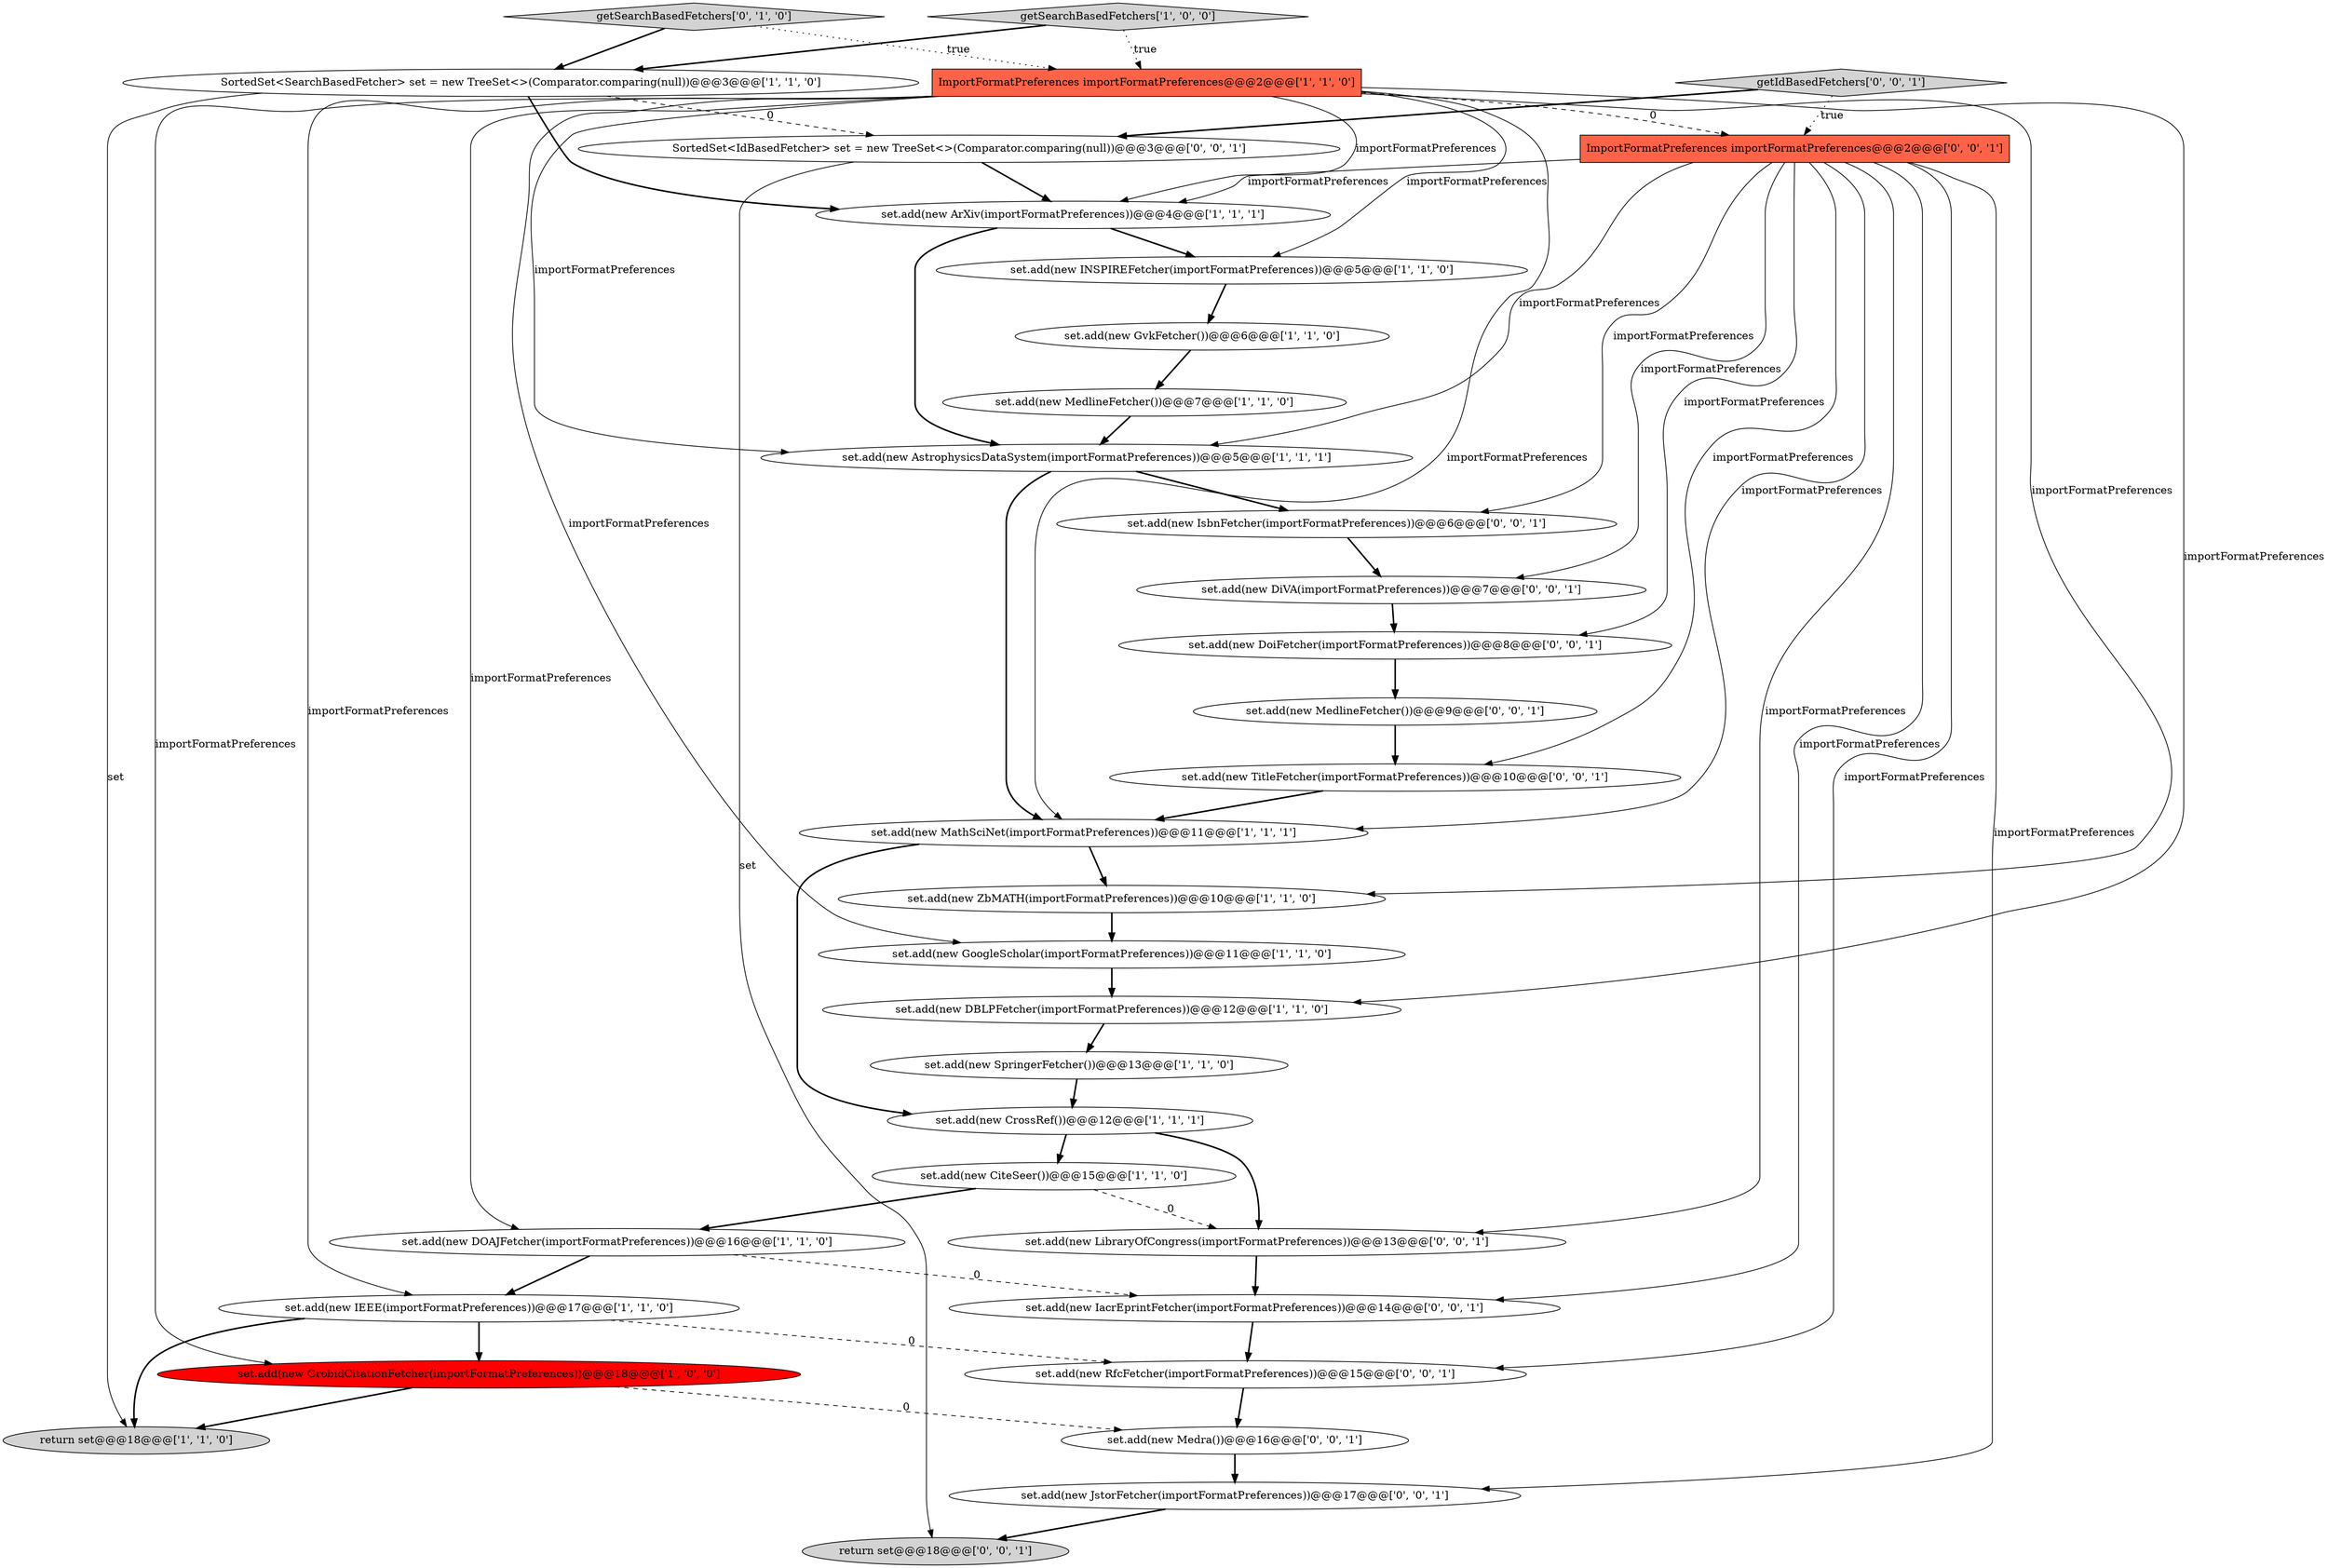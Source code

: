 digraph {
32 [style = filled, label = "set.add(new LibraryOfCongress(importFormatPreferences))@@@13@@@['0', '0', '1']", fillcolor = white, shape = ellipse image = "AAA0AAABBB3BBB"];
1 [style = filled, label = "set.add(new GoogleScholar(importFormatPreferences))@@@11@@@['1', '1', '0']", fillcolor = white, shape = ellipse image = "AAA0AAABBB1BBB"];
13 [style = filled, label = "set.add(new DBLPFetcher(importFormatPreferences))@@@12@@@['1', '1', '0']", fillcolor = white, shape = ellipse image = "AAA0AAABBB1BBB"];
22 [style = filled, label = "set.add(new MedlineFetcher())@@@9@@@['0', '0', '1']", fillcolor = white, shape = ellipse image = "AAA0AAABBB3BBB"];
29 [style = filled, label = "set.add(new IsbnFetcher(importFormatPreferences))@@@6@@@['0', '0', '1']", fillcolor = white, shape = ellipse image = "AAA0AAABBB3BBB"];
33 [style = filled, label = "return set@@@18@@@['0', '0', '1']", fillcolor = lightgray, shape = ellipse image = "AAA0AAABBB3BBB"];
9 [style = filled, label = "set.add(new CrossRef())@@@12@@@['1', '1', '1']", fillcolor = white, shape = ellipse image = "AAA0AAABBB1BBB"];
4 [style = filled, label = "set.add(new INSPIREFetcher(importFormatPreferences))@@@5@@@['1', '1', '0']", fillcolor = white, shape = ellipse image = "AAA0AAABBB1BBB"];
2 [style = filled, label = "set.add(new AstrophysicsDataSystem(importFormatPreferences))@@@5@@@['1', '1', '1']", fillcolor = white, shape = ellipse image = "AAA0AAABBB1BBB"];
6 [style = filled, label = "set.add(new GrobidCitationFetcher(importFormatPreferences))@@@18@@@['1', '0', '0']", fillcolor = red, shape = ellipse image = "AAA1AAABBB1BBB"];
25 [style = filled, label = "set.add(new TitleFetcher(importFormatPreferences))@@@10@@@['0', '0', '1']", fillcolor = white, shape = ellipse image = "AAA0AAABBB3BBB"];
30 [style = filled, label = "set.add(new RfcFetcher(importFormatPreferences))@@@15@@@['0', '0', '1']", fillcolor = white, shape = ellipse image = "AAA0AAABBB3BBB"];
31 [style = filled, label = "set.add(new Medra())@@@16@@@['0', '0', '1']", fillcolor = white, shape = ellipse image = "AAA0AAABBB3BBB"];
18 [style = filled, label = "set.add(new IEEE(importFormatPreferences))@@@17@@@['1', '1', '0']", fillcolor = white, shape = ellipse image = "AAA0AAABBB1BBB"];
15 [style = filled, label = "ImportFormatPreferences importFormatPreferences@@@2@@@['1', '1', '0']", fillcolor = tomato, shape = box image = "AAA0AAABBB1BBB"];
26 [style = filled, label = "set.add(new JstorFetcher(importFormatPreferences))@@@17@@@['0', '0', '1']", fillcolor = white, shape = ellipse image = "AAA0AAABBB3BBB"];
8 [style = filled, label = "SortedSet<SearchBasedFetcher> set = new TreeSet<>(Comparator.comparing(null))@@@3@@@['1', '1', '0']", fillcolor = white, shape = ellipse image = "AAA0AAABBB1BBB"];
0 [style = filled, label = "set.add(new ArXiv(importFormatPreferences))@@@4@@@['1', '1', '1']", fillcolor = white, shape = ellipse image = "AAA0AAABBB1BBB"];
11 [style = filled, label = "set.add(new DOAJFetcher(importFormatPreferences))@@@16@@@['1', '1', '0']", fillcolor = white, shape = ellipse image = "AAA0AAABBB1BBB"];
3 [style = filled, label = "return set@@@18@@@['1', '1', '0']", fillcolor = lightgray, shape = ellipse image = "AAA0AAABBB1BBB"];
21 [style = filled, label = "set.add(new DoiFetcher(importFormatPreferences))@@@8@@@['0', '0', '1']", fillcolor = white, shape = ellipse image = "AAA0AAABBB3BBB"];
24 [style = filled, label = "getIdBasedFetchers['0', '0', '1']", fillcolor = lightgray, shape = diamond image = "AAA0AAABBB3BBB"];
12 [style = filled, label = "set.add(new MathSciNet(importFormatPreferences))@@@11@@@['1', '1', '1']", fillcolor = white, shape = ellipse image = "AAA0AAABBB1BBB"];
16 [style = filled, label = "set.add(new ZbMATH(importFormatPreferences))@@@10@@@['1', '1', '0']", fillcolor = white, shape = ellipse image = "AAA0AAABBB1BBB"];
17 [style = filled, label = "set.add(new GvkFetcher())@@@6@@@['1', '1', '0']", fillcolor = white, shape = ellipse image = "AAA0AAABBB1BBB"];
19 [style = filled, label = "getSearchBasedFetchers['0', '1', '0']", fillcolor = lightgray, shape = diamond image = "AAA0AAABBB2BBB"];
20 [style = filled, label = "SortedSet<IdBasedFetcher> set = new TreeSet<>(Comparator.comparing(null))@@@3@@@['0', '0', '1']", fillcolor = white, shape = ellipse image = "AAA0AAABBB3BBB"];
14 [style = filled, label = "getSearchBasedFetchers['1', '0', '0']", fillcolor = lightgray, shape = diamond image = "AAA0AAABBB1BBB"];
28 [style = filled, label = "ImportFormatPreferences importFormatPreferences@@@2@@@['0', '0', '1']", fillcolor = tomato, shape = box image = "AAA0AAABBB3BBB"];
23 [style = filled, label = "set.add(new DiVA(importFormatPreferences))@@@7@@@['0', '0', '1']", fillcolor = white, shape = ellipse image = "AAA0AAABBB3BBB"];
10 [style = filled, label = "set.add(new SpringerFetcher())@@@13@@@['1', '1', '0']", fillcolor = white, shape = ellipse image = "AAA0AAABBB1BBB"];
5 [style = filled, label = "set.add(new MedlineFetcher())@@@7@@@['1', '1', '0']", fillcolor = white, shape = ellipse image = "AAA0AAABBB1BBB"];
27 [style = filled, label = "set.add(new IacrEprintFetcher(importFormatPreferences))@@@14@@@['0', '0', '1']", fillcolor = white, shape = ellipse image = "AAA0AAABBB3BBB"];
7 [style = filled, label = "set.add(new CiteSeer())@@@15@@@['1', '1', '0']", fillcolor = white, shape = ellipse image = "AAA0AAABBB1BBB"];
13->10 [style = bold, label=""];
6->3 [style = bold, label=""];
20->33 [style = solid, label="set"];
15->6 [style = solid, label="importFormatPreferences"];
17->5 [style = bold, label=""];
18->3 [style = bold, label=""];
22->25 [style = bold, label=""];
7->11 [style = bold, label=""];
15->12 [style = solid, label="importFormatPreferences"];
28->32 [style = solid, label="importFormatPreferences"];
4->17 [style = bold, label=""];
15->28 [style = dashed, label="0"];
28->0 [style = solid, label="importFormatPreferences"];
18->30 [style = dashed, label="0"];
28->2 [style = solid, label="importFormatPreferences"];
27->30 [style = bold, label=""];
20->0 [style = bold, label=""];
0->2 [style = bold, label=""];
9->32 [style = bold, label=""];
8->20 [style = dashed, label="0"];
6->31 [style = dashed, label="0"];
32->27 [style = bold, label=""];
15->0 [style = solid, label="importFormatPreferences"];
28->30 [style = solid, label="importFormatPreferences"];
12->16 [style = bold, label=""];
29->23 [style = bold, label=""];
19->15 [style = dotted, label="true"];
9->7 [style = bold, label=""];
12->9 [style = bold, label=""];
15->4 [style = solid, label="importFormatPreferences"];
24->28 [style = dotted, label="true"];
1->13 [style = bold, label=""];
8->3 [style = solid, label="set"];
15->13 [style = solid, label="importFormatPreferences"];
2->12 [style = bold, label=""];
11->18 [style = bold, label=""];
19->8 [style = bold, label=""];
15->11 [style = solid, label="importFormatPreferences"];
24->20 [style = bold, label=""];
8->0 [style = bold, label=""];
28->21 [style = solid, label="importFormatPreferences"];
15->18 [style = solid, label="importFormatPreferences"];
5->2 [style = bold, label=""];
31->26 [style = bold, label=""];
15->2 [style = solid, label="importFormatPreferences"];
28->27 [style = solid, label="importFormatPreferences"];
14->15 [style = dotted, label="true"];
23->21 [style = bold, label=""];
16->1 [style = bold, label=""];
18->6 [style = bold, label=""];
0->4 [style = bold, label=""];
21->22 [style = bold, label=""];
25->12 [style = bold, label=""];
30->31 [style = bold, label=""];
15->1 [style = solid, label="importFormatPreferences"];
15->16 [style = solid, label="importFormatPreferences"];
28->12 [style = solid, label="importFormatPreferences"];
28->25 [style = solid, label="importFormatPreferences"];
7->32 [style = dashed, label="0"];
28->29 [style = solid, label="importFormatPreferences"];
10->9 [style = bold, label=""];
14->8 [style = bold, label=""];
11->27 [style = dashed, label="0"];
28->23 [style = solid, label="importFormatPreferences"];
2->29 [style = bold, label=""];
28->26 [style = solid, label="importFormatPreferences"];
26->33 [style = bold, label=""];
}
